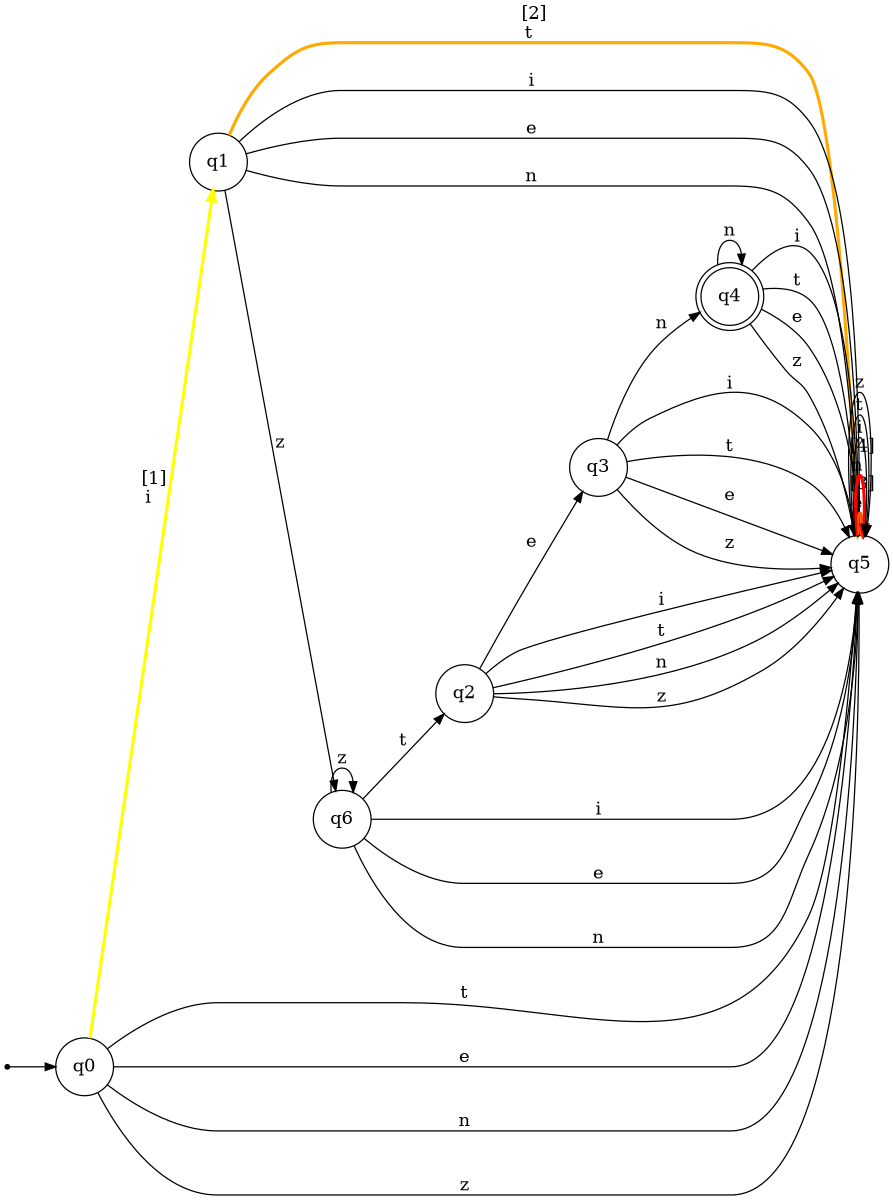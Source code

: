 digraph {
	ranksep=0.5 size="8, 8"
	rankdir=LR
	Initial [label="" fontsize=14.0 shape=point]
	q0 [fontsize=14.0 shape=circle]
	q1 [fontsize=14.0 shape=circle]
	q2 [fontsize=14.0 shape=circle]
	q3 [fontsize=14.0 shape=circle]
	q4 [fontsize=14.0 shape=doublecircle]
	q5 [fontsize=14.0 shape=circle]
	q6 [fontsize=14.0 shape=circle]
	Initial -> q0 [arrowsize=0.85]
	q0 -> q1 [label=" [1]
i " arrowsize=0.85 color="#ffff00" fontsize=14.0 penwidth=2.5]
	q1 -> q5 [label=" [2]
t " arrowsize=0.85 color="#ffaa00" fontsize=14.0 penwidth=2.5]
	q5 -> q5 [label=" [3]
e " arrowsize=0.85 color="#ff5500" fontsize=14.0 penwidth=2.5]
	q5 -> q5 [label=" [4]
n " arrowsize=0.85 color="#ff0000" fontsize=14.0 penwidth=2.5]
	q0 -> q5 [label=" t " arrowsize=0.85 fontsize=14.0]
	q0 -> q5 [label=" e " arrowsize=0.85 fontsize=14.0]
	q0 -> q5 [label=" n " arrowsize=0.85 fontsize=14.0]
	q0 -> q5 [label=" z " arrowsize=0.85 fontsize=14.0]
	q1 -> q5 [label=" i " arrowsize=0.85 fontsize=14.0]
	q1 -> q5 [label=" e " arrowsize=0.85 fontsize=14.0]
	q1 -> q5 [label=" n " arrowsize=0.85 fontsize=14.0]
	q1 -> q6 [label=" z " arrowsize=0.85 fontsize=14.0]
	q2 -> q5 [label=" i " arrowsize=0.85 fontsize=14.0]
	q2 -> q5 [label=" t " arrowsize=0.85 fontsize=14.0]
	q2 -> q3 [label=" e " arrowsize=0.85 fontsize=14.0]
	q2 -> q5 [label=" n " arrowsize=0.85 fontsize=14.0]
	q2 -> q5 [label=" z " arrowsize=0.85 fontsize=14.0]
	q3 -> q5 [label=" i " arrowsize=0.85 fontsize=14.0]
	q3 -> q5 [label=" t " arrowsize=0.85 fontsize=14.0]
	q3 -> q5 [label=" e " arrowsize=0.85 fontsize=14.0]
	q3 -> q4 [label=" n " arrowsize=0.85 fontsize=14.0]
	q3 -> q5 [label=" z " arrowsize=0.85 fontsize=14.0]
	q4 -> q5 [label=" i " arrowsize=0.85 fontsize=14.0]
	q4 -> q5 [label=" t " arrowsize=0.85 fontsize=14.0]
	q4 -> q5 [label=" e " arrowsize=0.85 fontsize=14.0]
	q4 -> q4 [label=" n " arrowsize=0.85 fontsize=14.0]
	q4 -> q5 [label=" z " arrowsize=0.85 fontsize=14.0]
	q5 -> q5 [label=" i " arrowsize=0.85 fontsize=14.0]
	q5 -> q5 [label=" t " arrowsize=0.85 fontsize=14.0]
	q5 -> q5 [label=" z " arrowsize=0.85 fontsize=14.0]
	q6 -> q5 [label=" i " arrowsize=0.85 fontsize=14.0]
	q6 -> q2 [label=" t " arrowsize=0.85 fontsize=14.0]
	q6 -> q6 [label=" z " arrowsize=0.85 fontsize=14.0]
	q6 -> q5 [label=" e " arrowsize=0.85 fontsize=14.0]
	q6 -> q5 [label=" n " arrowsize=0.85 fontsize=14.0]
}
